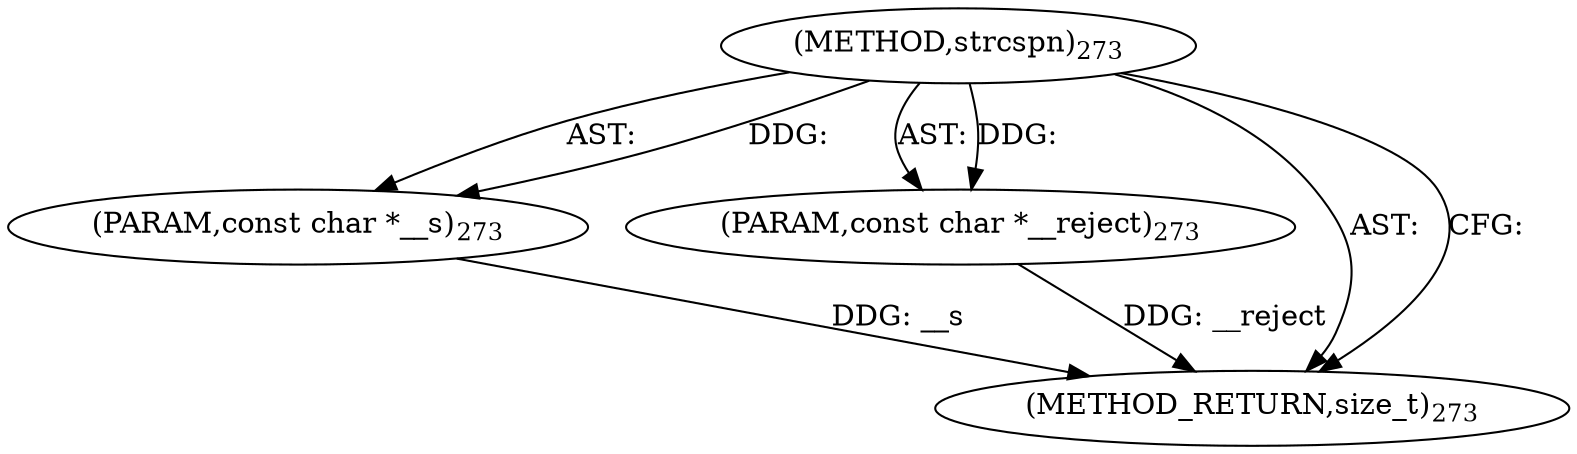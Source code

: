 digraph "strcspn" {  
"98864" [label = <(METHOD,strcspn)<SUB>273</SUB>> ]
"98865" [label = <(PARAM,const char *__s)<SUB>273</SUB>> ]
"98866" [label = <(PARAM,const char *__reject)<SUB>273</SUB>> ]
"98867" [label = <(METHOD_RETURN,size_t)<SUB>273</SUB>> ]
  "98864" -> "98865"  [ label = "AST: "] 
  "98864" -> "98866"  [ label = "AST: "] 
  "98864" -> "98867"  [ label = "AST: "] 
  "98864" -> "98867"  [ label = "CFG: "] 
  "98865" -> "98867"  [ label = "DDG: __s"] 
  "98866" -> "98867"  [ label = "DDG: __reject"] 
  "98864" -> "98865"  [ label = "DDG: "] 
  "98864" -> "98866"  [ label = "DDG: "] 
}
